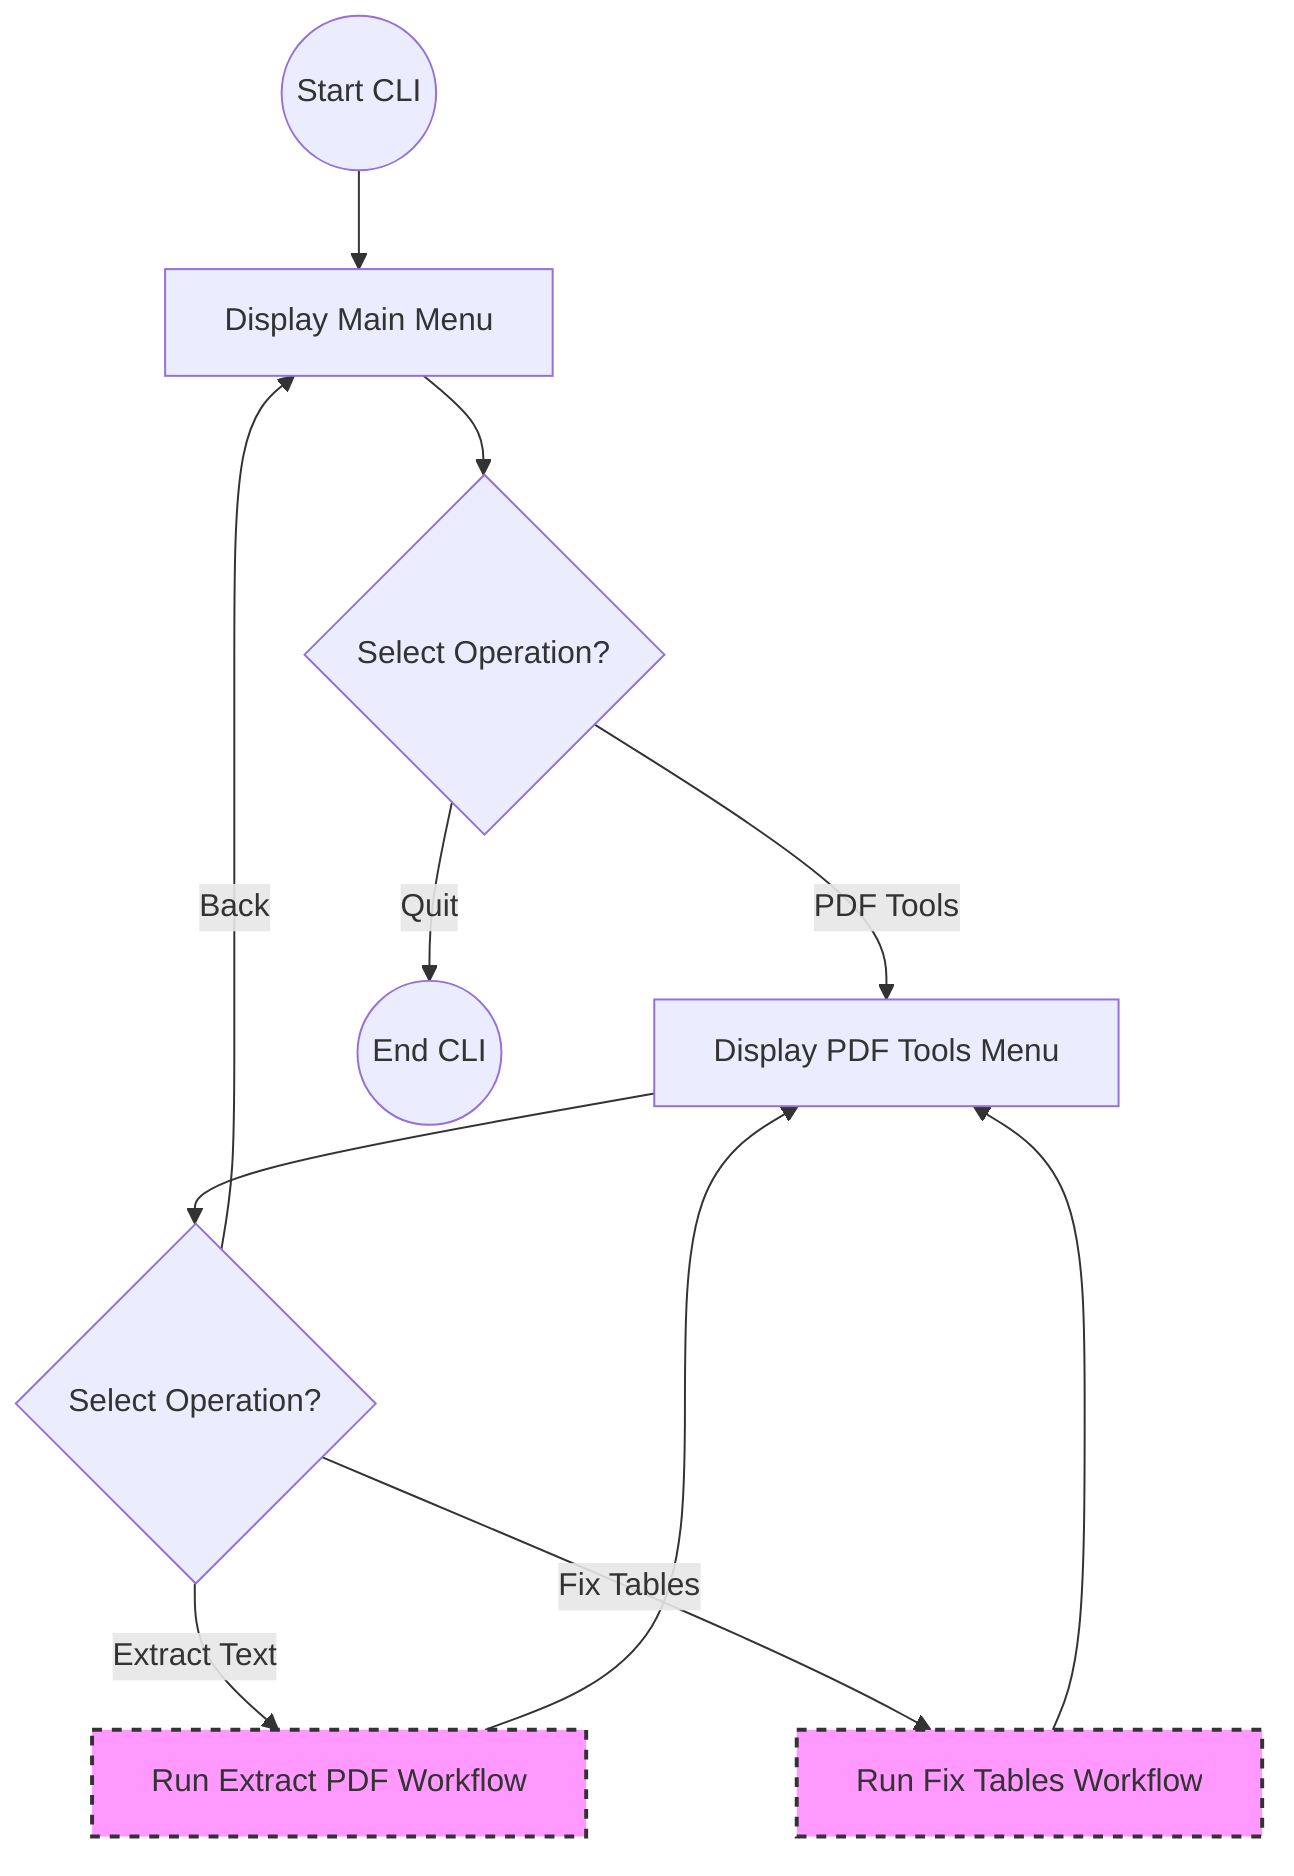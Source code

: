 graph TD; 
    Start((Start CLI)) --> MainMenu["Display Main Menu"];
    MainMenu --> MainChoice{"Select Operation?"};
    MainChoice -- "PDF Tools" --> PDFMenu["Display PDF Tools Menu"];
    MainChoice -- "Quit" --> End((End CLI));
    
    PDFMenu --> PDFChoice{"Select Operation?"};
    PDFChoice -- "Extract Text" --> ExtractWorkflow["Run Extract PDF Workflow"]:::clickable;
    PDFChoice -- "Fix Tables" --> FixTablesWorkflow["Run Fix Tables Workflow"]:::clickable;
    PDFChoice -- "Back" --> MainMenu;
    
    ExtractWorkflow --> PDFMenu;
    FixTablesWorkflow --> PDFMenu;
    
    %% Define styles for clickable nodes
    classDef clickable fill:#f9f,stroke:#333,stroke-width:2px,stroke-dasharray: 5 5;
    
    %% Add clickable links
    click ExtractWorkflow "extract_pdf_workflow.mmd" "Go to Extract PDF Workflow"
    click FixTablesWorkflow "fix_tables_workflow.mmd" "Go to Fix Tables Workflow"